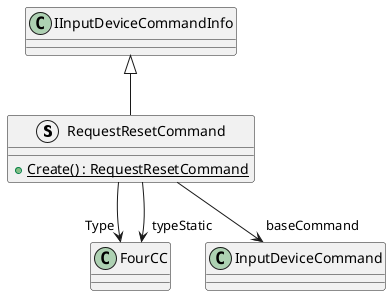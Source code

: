 @startuml
struct RequestResetCommand {
    + {static} Create() : RequestResetCommand
}
IInputDeviceCommandInfo <|-- RequestResetCommand
RequestResetCommand --> "Type" FourCC
RequestResetCommand --> "baseCommand" InputDeviceCommand
RequestResetCommand --> "typeStatic" FourCC
@enduml
